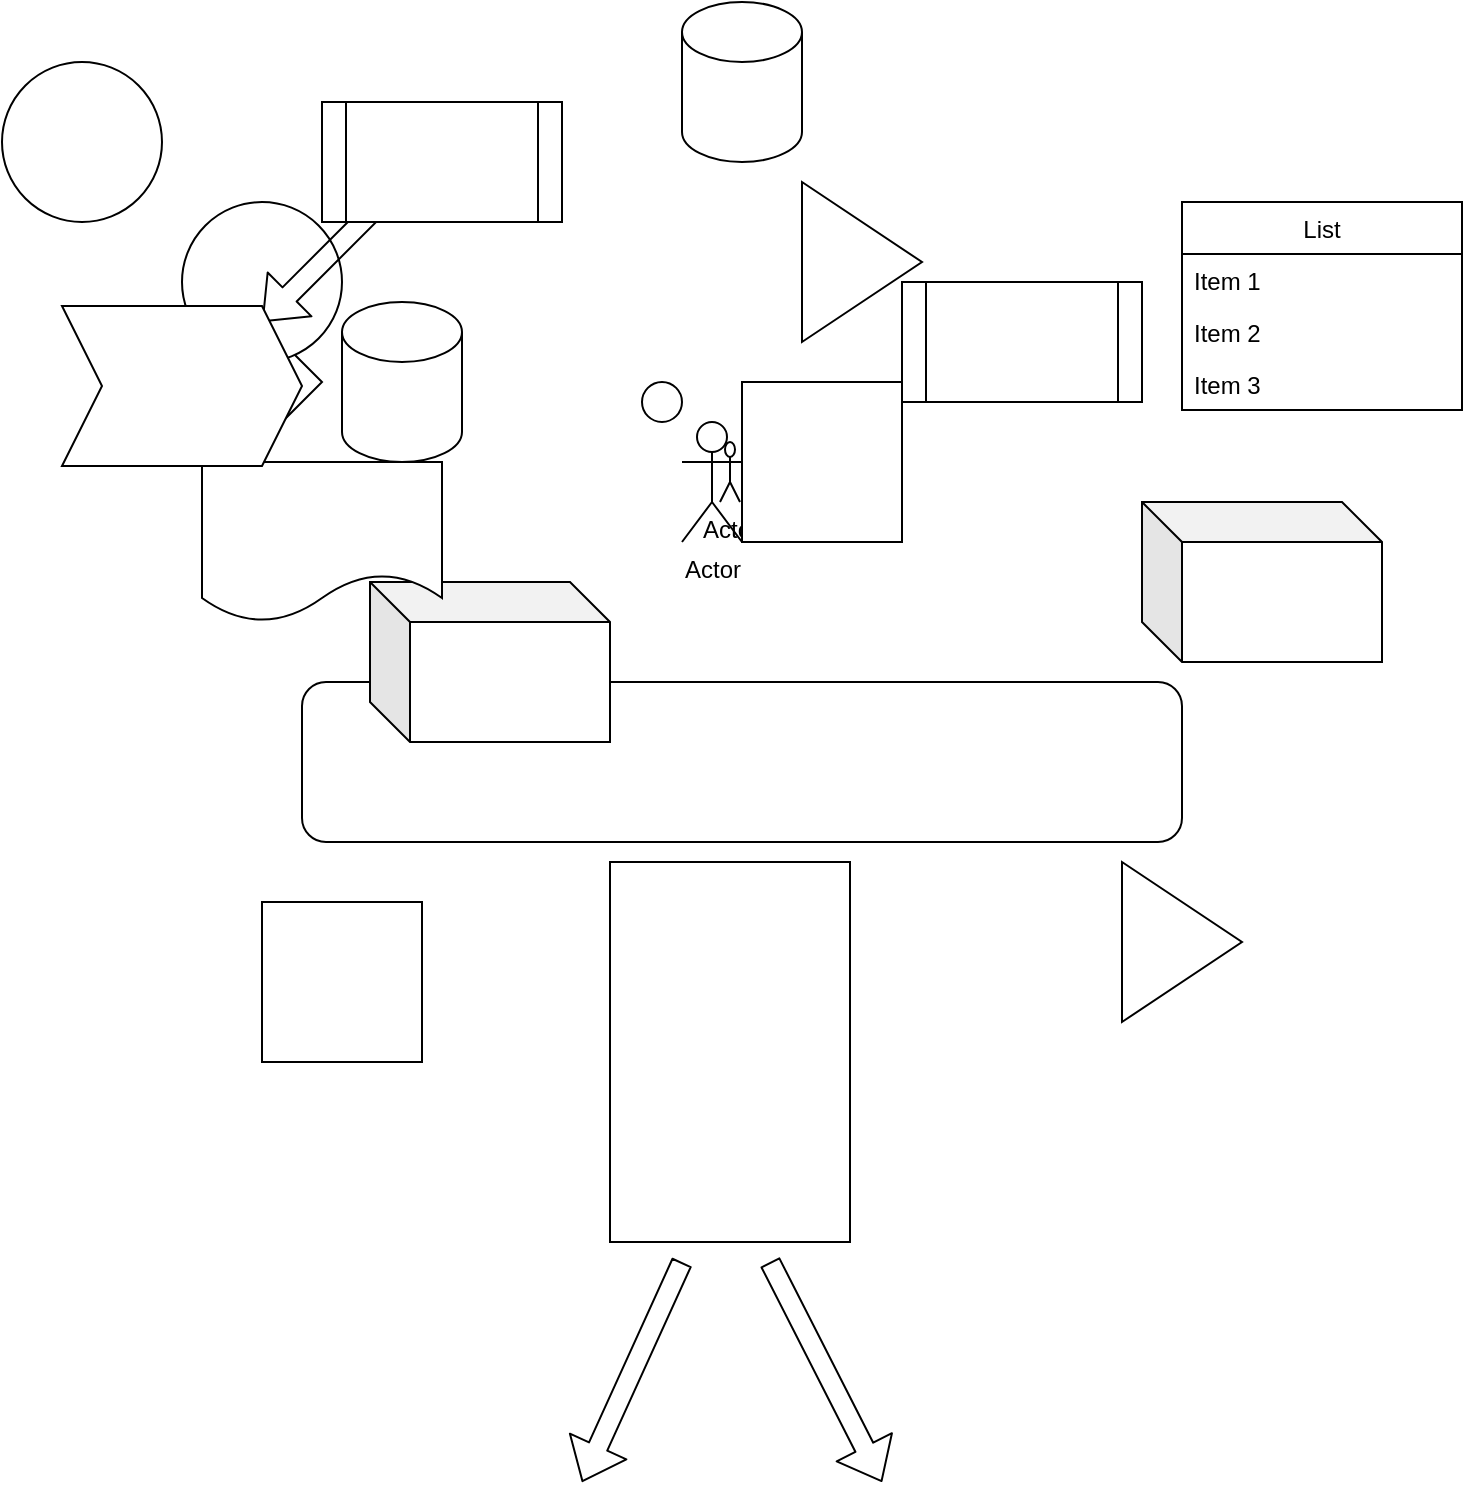 <mxfile version="14.9.9" type="github">
  <diagram id="4McjJYbZN8BIUwtswG4Y" name="Page-1">
    <mxGraphModel dx="2031" dy="1089" grid="1" gridSize="10" guides="1" tooltips="1" connect="1" arrows="1" fold="1" page="1" pageScale="1" pageWidth="827" pageHeight="1169" math="0" shadow="0">
      <root>
        <mxCell id="0" />
        <mxCell id="1" parent="0" />
        <mxCell id="D_efQ5-NzUaOZMEwt1Yd-1" value="" style="ellipse;whiteSpace=wrap;html=1;" parent="1" vertex="1">
          <mxGeometry x="440" y="230" width="20" height="20" as="geometry" />
        </mxCell>
        <mxCell id="YRUYRmSaNX33V8E0-4Sz-1" value="" style="rounded=1;whiteSpace=wrap;html=1;" vertex="1" parent="1">
          <mxGeometry x="200" y="380" width="440" height="80" as="geometry" />
        </mxCell>
        <mxCell id="QOzbCx2IjC4mmfsGHi4Q-1" value="" style="ellipse;whiteSpace=wrap;html=1;" vertex="1" parent="1">
          <mxGeometry x="370" y="230" width="20" height="20" as="geometry" />
        </mxCell>
        <mxCell id="QOzbCx2IjC4mmfsGHi4Q-6" value="Actor" style="shape=umlActor;verticalLabelPosition=bottom;verticalAlign=top;html=1;outlineConnect=0;" vertex="1" parent="1">
          <mxGeometry x="409" y="260" width="10" height="30" as="geometry" />
        </mxCell>
        <mxCell id="YRUYRmSaNX33V8E0-4Sz-2" value="" style="rounded=0;whiteSpace=wrap;html=1;" vertex="1" parent="1">
          <mxGeometry x="354" y="470" width="120" height="190" as="geometry" />
        </mxCell>
        <mxCell id="YRUYRmSaNX33V8E0-4Sz-3" value="" style="shape=flexArrow;endArrow=classic;html=1;" edge="1" parent="1">
          <mxGeometry width="50" height="50" relative="1" as="geometry">
            <mxPoint x="390" y="670" as="sourcePoint" />
            <mxPoint x="340" y="780" as="targetPoint" />
          </mxGeometry>
        </mxCell>
        <mxCell id="YRUYRmSaNX33V8E0-4Sz-4" value="" style="shape=flexArrow;endArrow=classic;html=1;" edge="1" parent="1">
          <mxGeometry width="50" height="50" relative="1" as="geometry">
            <mxPoint x="434" y="670" as="sourcePoint" />
            <mxPoint x="490" y="780" as="targetPoint" />
          </mxGeometry>
        </mxCell>
        <mxCell id="FyJH164g6n2uXNjQiAxL-1" value="" style="shape=cylinder3;whiteSpace=wrap;html=1;boundedLbl=1;backgroundOutline=1;size=15;" vertex="1" parent="1">
          <mxGeometry x="220" y="190" width="60" height="80" as="geometry" />
        </mxCell>
        <mxCell id="FyJH164g6n2uXNjQiAxL-2" value="" style="shape=cylinder3;whiteSpace=wrap;html=1;boundedLbl=1;backgroundOutline=1;size=15;" vertex="1" parent="1">
          <mxGeometry x="390" y="40" width="60" height="80" as="geometry" />
        </mxCell>
        <mxCell id="FyJH164g6n2uXNjQiAxL-3" value="" style="rhombus;whiteSpace=wrap;html=1;" vertex="1" parent="1">
          <mxGeometry x="130" y="190" width="80" height="80" as="geometry" />
        </mxCell>
        <mxCell id="FyJH164g6n2uXNjQiAxL-4" value="" style="shape=process;whiteSpace=wrap;html=1;backgroundOutline=1;" vertex="1" parent="1">
          <mxGeometry x="500" y="180" width="120" height="60" as="geometry" />
        </mxCell>
        <mxCell id="FyJH164g6n2uXNjQiAxL-5" value="" style="ellipse;whiteSpace=wrap;html=1;aspect=fixed;" vertex="1" parent="1">
          <mxGeometry x="140" y="140" width="80" height="80" as="geometry" />
        </mxCell>
        <mxCell id="FyJH164g6n2uXNjQiAxL-6" value="" style="shape=cube;whiteSpace=wrap;html=1;boundedLbl=1;backgroundOutline=1;darkOpacity=0.05;darkOpacity2=0.1;" vertex="1" parent="1">
          <mxGeometry x="234" y="330" width="120" height="80" as="geometry" />
        </mxCell>
        <mxCell id="FyJH164g6n2uXNjQiAxL-7" value="" style="shape=flexArrow;endArrow=classic;startArrow=classic;html=1;" edge="1" parent="1">
          <mxGeometry width="100" height="100" relative="1" as="geometry">
            <mxPoint x="180" y="200" as="sourcePoint" />
            <mxPoint x="280" y="100" as="targetPoint" />
          </mxGeometry>
        </mxCell>
        <mxCell id="FyJH164g6n2uXNjQiAxL-8" value="" style="shape=document;whiteSpace=wrap;html=1;boundedLbl=1;" vertex="1" parent="1">
          <mxGeometry x="150" y="270" width="120" height="80" as="geometry" />
        </mxCell>
        <mxCell id="FyJH164g6n2uXNjQiAxL-9" value="" style="triangle;whiteSpace=wrap;html=1;" vertex="1" parent="1">
          <mxGeometry x="450" y="130" width="60" height="80" as="geometry" />
        </mxCell>
        <mxCell id="FyJH164g6n2uXNjQiAxL-10" value="" style="whiteSpace=wrap;html=1;aspect=fixed;" vertex="1" parent="1">
          <mxGeometry x="420" y="230" width="80" height="80" as="geometry" />
        </mxCell>
        <mxCell id="FyJH164g6n2uXNjQiAxL-11" value="Actor" style="shape=umlActor;verticalLabelPosition=bottom;verticalAlign=top;html=1;outlineConnect=0;" vertex="1" parent="1">
          <mxGeometry x="390" y="250" width="30" height="60" as="geometry" />
        </mxCell>
        <mxCell id="FyJH164g6n2uXNjQiAxL-12" value="List" style="swimlane;fontStyle=0;childLayout=stackLayout;horizontal=1;startSize=26;horizontalStack=0;resizeParent=1;resizeParentMax=0;resizeLast=0;collapsible=1;marginBottom=0;" vertex="1" parent="1">
          <mxGeometry x="640" y="140" width="140" height="104" as="geometry" />
        </mxCell>
        <mxCell id="FyJH164g6n2uXNjQiAxL-13" value="Item 1" style="text;strokeColor=none;fillColor=none;align=left;verticalAlign=top;spacingLeft=4;spacingRight=4;overflow=hidden;rotatable=0;points=[[0,0.5],[1,0.5]];portConstraint=eastwest;" vertex="1" parent="FyJH164g6n2uXNjQiAxL-12">
          <mxGeometry y="26" width="140" height="26" as="geometry" />
        </mxCell>
        <mxCell id="FyJH164g6n2uXNjQiAxL-14" value="Item 2" style="text;strokeColor=none;fillColor=none;align=left;verticalAlign=top;spacingLeft=4;spacingRight=4;overflow=hidden;rotatable=0;points=[[0,0.5],[1,0.5]];portConstraint=eastwest;" vertex="1" parent="FyJH164g6n2uXNjQiAxL-12">
          <mxGeometry y="52" width="140" height="26" as="geometry" />
        </mxCell>
        <mxCell id="FyJH164g6n2uXNjQiAxL-15" value="Item 3" style="text;strokeColor=none;fillColor=none;align=left;verticalAlign=top;spacingLeft=4;spacingRight=4;overflow=hidden;rotatable=0;points=[[0,0.5],[1,0.5]];portConstraint=eastwest;" vertex="1" parent="FyJH164g6n2uXNjQiAxL-12">
          <mxGeometry y="78" width="140" height="26" as="geometry" />
        </mxCell>
        <mxCell id="FyJH164g6n2uXNjQiAxL-16" value="" style="shape=step;perimeter=stepPerimeter;whiteSpace=wrap;html=1;fixedSize=1;" vertex="1" parent="1">
          <mxGeometry x="80" y="192" width="120" height="80" as="geometry" />
        </mxCell>
        <mxCell id="FyJH164g6n2uXNjQiAxL-17" value="" style="shape=process;whiteSpace=wrap;html=1;backgroundOutline=1;" vertex="1" parent="1">
          <mxGeometry x="210" y="90" width="120" height="60" as="geometry" />
        </mxCell>
        <mxCell id="FyJH164g6n2uXNjQiAxL-18" value="" style="ellipse;whiteSpace=wrap;html=1;aspect=fixed;" vertex="1" parent="1">
          <mxGeometry x="50" y="70" width="80" height="80" as="geometry" />
        </mxCell>
        <mxCell id="FyJH164g6n2uXNjQiAxL-19" value="" style="whiteSpace=wrap;html=1;aspect=fixed;" vertex="1" parent="1">
          <mxGeometry x="180" y="490" width="80" height="80" as="geometry" />
        </mxCell>
        <mxCell id="FyJH164g6n2uXNjQiAxL-20" value="" style="triangle;whiteSpace=wrap;html=1;" vertex="1" parent="1">
          <mxGeometry x="610" y="470" width="60" height="80" as="geometry" />
        </mxCell>
        <mxCell id="FyJH164g6n2uXNjQiAxL-21" value="" style="shape=cube;whiteSpace=wrap;html=1;boundedLbl=1;backgroundOutline=1;darkOpacity=0.05;darkOpacity2=0.1;" vertex="1" parent="1">
          <mxGeometry x="620" y="290" width="120" height="80" as="geometry" />
        </mxCell>
      </root>
    </mxGraphModel>
  </diagram>
</mxfile>
